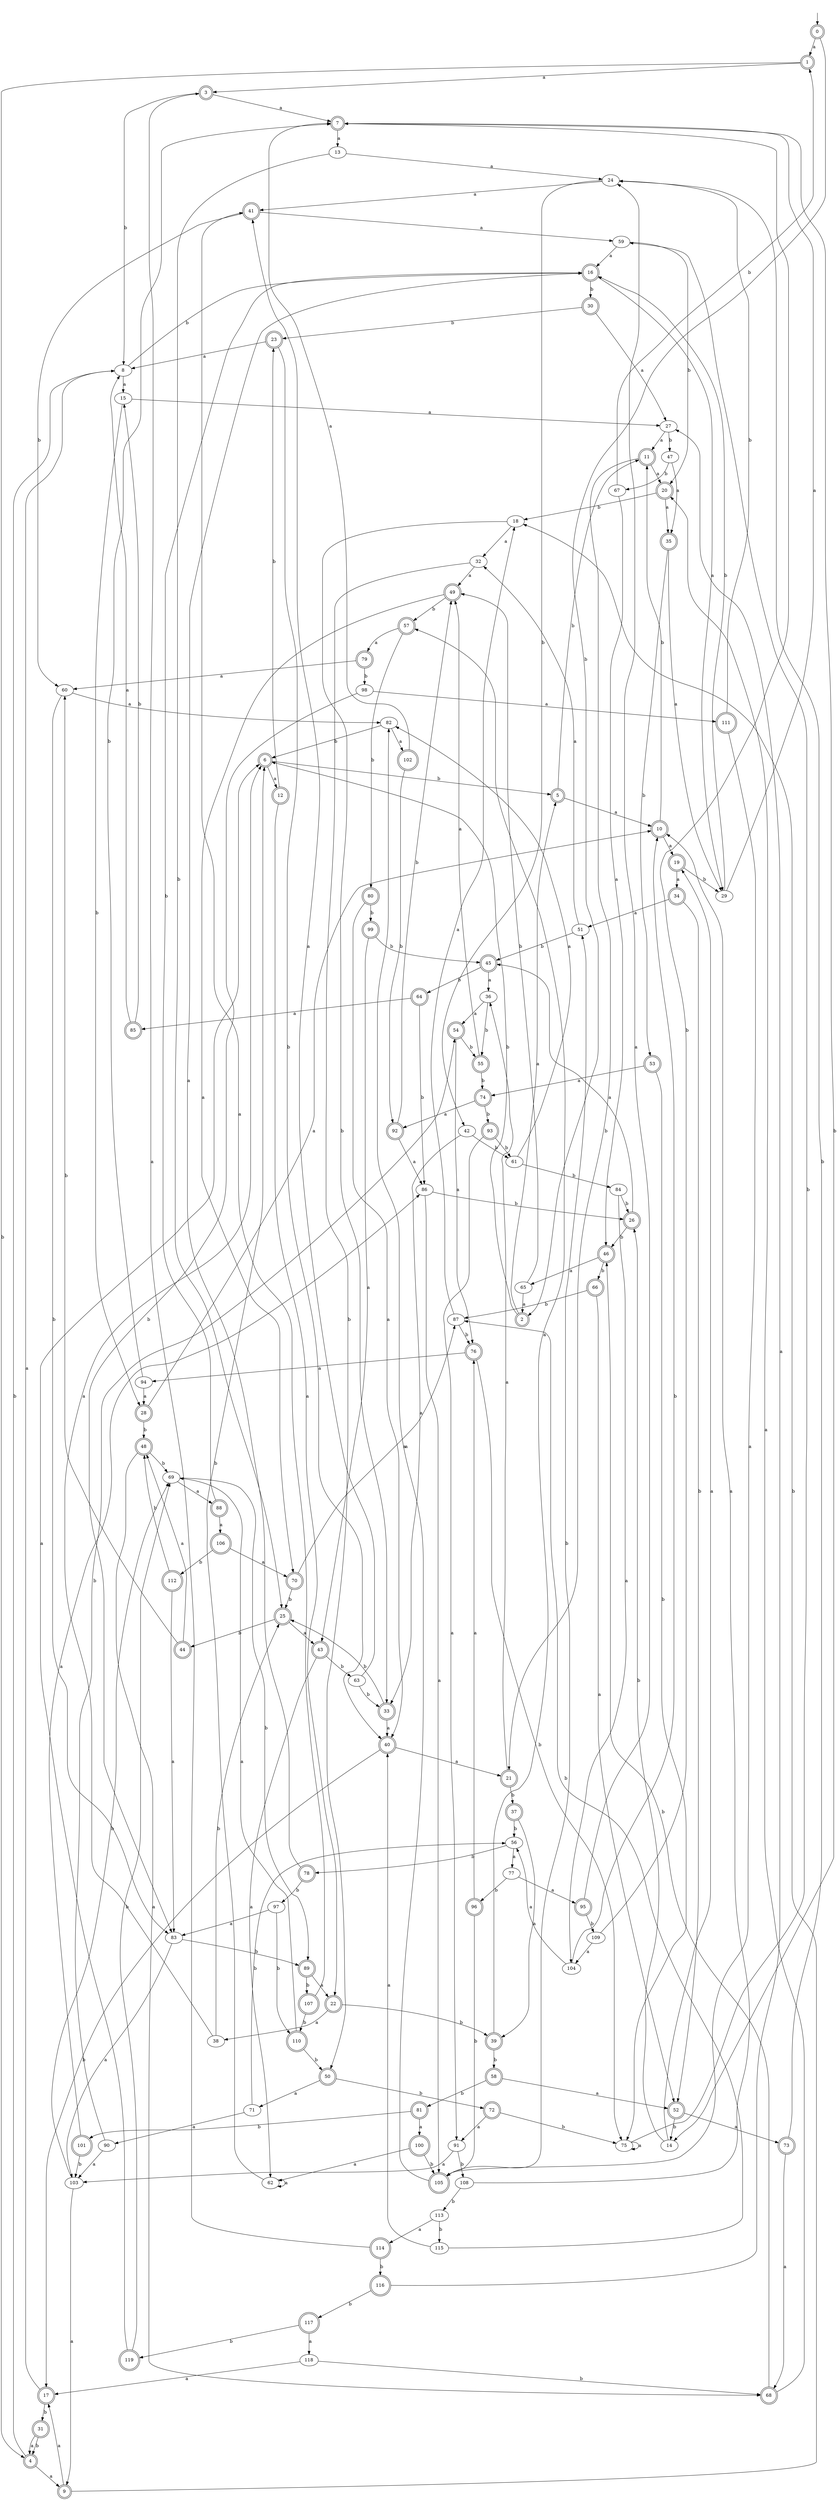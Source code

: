 digraph RandomDFA {
  __start0 [label="", shape=none];
  __start0 -> 0 [label=""];
  0 [shape=circle] [shape=doublecircle]
  0 -> 1 [label="a"]
  0 -> 2 [label="b"]
  1 [shape=doublecircle]
  1 -> 3 [label="a"]
  1 -> 4 [label="b"]
  2 [shape=doublecircle]
  2 -> 5 [label="a"]
  2 -> 6 [label="b"]
  3 [shape=doublecircle]
  3 -> 7 [label="a"]
  3 -> 8 [label="b"]
  4 [shape=doublecircle]
  4 -> 9 [label="a"]
  4 -> 8 [label="b"]
  5 [shape=doublecircle]
  5 -> 10 [label="a"]
  5 -> 11 [label="b"]
  6 [shape=doublecircle]
  6 -> 12 [label="a"]
  6 -> 5 [label="b"]
  7 [shape=doublecircle]
  7 -> 13 [label="a"]
  7 -> 14 [label="b"]
  8
  8 -> 15 [label="a"]
  8 -> 16 [label="b"]
  9 [shape=doublecircle]
  9 -> 17 [label="a"]
  9 -> 18 [label="b"]
  10 [shape=doublecircle]
  10 -> 19 [label="a"]
  10 -> 11 [label="b"]
  11 [shape=doublecircle]
  11 -> 20 [label="a"]
  11 -> 21 [label="b"]
  12 [shape=doublecircle]
  12 -> 22 [label="a"]
  12 -> 23 [label="b"]
  13
  13 -> 24 [label="a"]
  13 -> 25 [label="b"]
  14
  14 -> 19 [label="a"]
  14 -> 26 [label="b"]
  15
  15 -> 27 [label="a"]
  15 -> 28 [label="b"]
  16 [shape=doublecircle]
  16 -> 29 [label="a"]
  16 -> 30 [label="b"]
  17 [shape=doublecircle]
  17 -> 8 [label="a"]
  17 -> 31 [label="b"]
  18
  18 -> 32 [label="a"]
  18 -> 33 [label="b"]
  19 [shape=doublecircle]
  19 -> 34 [label="a"]
  19 -> 29 [label="b"]
  20 [shape=doublecircle]
  20 -> 35 [label="a"]
  20 -> 18 [label="b"]
  21 [shape=doublecircle]
  21 -> 36 [label="a"]
  21 -> 37 [label="b"]
  22 [shape=doublecircle]
  22 -> 38 [label="a"]
  22 -> 39 [label="b"]
  23 [shape=doublecircle]
  23 -> 8 [label="a"]
  23 -> 40 [label="b"]
  24
  24 -> 41 [label="a"]
  24 -> 42 [label="b"]
  25 [shape=doublecircle]
  25 -> 43 [label="a"]
  25 -> 44 [label="b"]
  26 [shape=doublecircle]
  26 -> 45 [label="a"]
  26 -> 46 [label="b"]
  27
  27 -> 11 [label="a"]
  27 -> 47 [label="b"]
  28 [shape=doublecircle]
  28 -> 10 [label="a"]
  28 -> 48 [label="b"]
  29
  29 -> 7 [label="a"]
  29 -> 16 [label="b"]
  30 [shape=doublecircle]
  30 -> 27 [label="a"]
  30 -> 23 [label="b"]
  31 [shape=doublecircle]
  31 -> 4 [label="a"]
  31 -> 4 [label="b"]
  32
  32 -> 49 [label="a"]
  32 -> 50 [label="b"]
  33 [shape=doublecircle]
  33 -> 40 [label="a"]
  33 -> 25 [label="b"]
  34 [shape=doublecircle]
  34 -> 51 [label="a"]
  34 -> 52 [label="b"]
  35 [shape=doublecircle]
  35 -> 29 [label="a"]
  35 -> 53 [label="b"]
  36
  36 -> 54 [label="a"]
  36 -> 55 [label="b"]
  37 [shape=doublecircle]
  37 -> 39 [label="a"]
  37 -> 56 [label="b"]
  38
  38 -> 6 [label="a"]
  38 -> 25 [label="b"]
  39 [shape=doublecircle]
  39 -> 57 [label="a"]
  39 -> 58 [label="b"]
  40 [shape=doublecircle]
  40 -> 21 [label="a"]
  40 -> 17 [label="b"]
  41 [shape=doublecircle]
  41 -> 59 [label="a"]
  41 -> 60 [label="b"]
  42
  42 -> 33 [label="a"]
  42 -> 61 [label="b"]
  43 [shape=doublecircle]
  43 -> 62 [label="a"]
  43 -> 63 [label="b"]
  44 [shape=doublecircle]
  44 -> 48 [label="a"]
  44 -> 60 [label="b"]
  45 [shape=doublecircle]
  45 -> 36 [label="a"]
  45 -> 64 [label="b"]
  46 [shape=doublecircle]
  46 -> 65 [label="a"]
  46 -> 66 [label="b"]
  47
  47 -> 35 [label="a"]
  47 -> 67 [label="b"]
  48 [shape=doublecircle]
  48 -> 68 [label="a"]
  48 -> 69 [label="b"]
  49 [shape=doublecircle]
  49 -> 70 [label="a"]
  49 -> 57 [label="b"]
  50 [shape=doublecircle]
  50 -> 71 [label="a"]
  50 -> 72 [label="b"]
  51
  51 -> 32 [label="a"]
  51 -> 45 [label="b"]
  52 [shape=doublecircle]
  52 -> 73 [label="a"]
  52 -> 14 [label="b"]
  53 [shape=doublecircle]
  53 -> 74 [label="a"]
  53 -> 75 [label="b"]
  54 [shape=doublecircle]
  54 -> 76 [label="a"]
  54 -> 55 [label="b"]
  55 [shape=doublecircle]
  55 -> 49 [label="a"]
  55 -> 74 [label="b"]
  56
  56 -> 77 [label="a"]
  56 -> 78 [label="b"]
  57 [shape=doublecircle]
  57 -> 79 [label="a"]
  57 -> 80 [label="b"]
  58 [shape=doublecircle]
  58 -> 52 [label="a"]
  58 -> 81 [label="b"]
  59
  59 -> 16 [label="a"]
  59 -> 20 [label="b"]
  60
  60 -> 82 [label="a"]
  60 -> 83 [label="b"]
  61
  61 -> 82 [label="a"]
  61 -> 84 [label="b"]
  62
  62 -> 62 [label="a"]
  62 -> 6 [label="b"]
  63
  63 -> 41 [label="a"]
  63 -> 33 [label="b"]
  64 [shape=doublecircle]
  64 -> 85 [label="a"]
  64 -> 86 [label="b"]
  65
  65 -> 2 [label="a"]
  65 -> 49 [label="b"]
  66 [shape=doublecircle]
  66 -> 52 [label="a"]
  66 -> 87 [label="b"]
  67
  67 -> 46 [label="a"]
  67 -> 1 [label="b"]
  68 [shape=doublecircle]
  68 -> 20 [label="a"]
  68 -> 46 [label="b"]
  69
  69 -> 88 [label="a"]
  69 -> 89 [label="b"]
  70 [shape=doublecircle]
  70 -> 87 [label="a"]
  70 -> 25 [label="b"]
  71
  71 -> 90 [label="a"]
  71 -> 56 [label="b"]
  72 [shape=doublecircle]
  72 -> 91 [label="a"]
  72 -> 75 [label="b"]
  73 [shape=doublecircle]
  73 -> 68 [label="a"]
  73 -> 24 [label="b"]
  74 [shape=doublecircle]
  74 -> 92 [label="a"]
  74 -> 93 [label="b"]
  75
  75 -> 75 [label="a"]
  75 -> 59 [label="b"]
  76 [shape=doublecircle]
  76 -> 94 [label="a"]
  76 -> 75 [label="b"]
  77
  77 -> 95 [label="a"]
  77 -> 96 [label="b"]
  78 [shape=doublecircle]
  78 -> 16 [label="a"]
  78 -> 97 [label="b"]
  79 [shape=doublecircle]
  79 -> 60 [label="a"]
  79 -> 98 [label="b"]
  80 [shape=doublecircle]
  80 -> 40 [label="a"]
  80 -> 99 [label="b"]
  81 [shape=doublecircle]
  81 -> 100 [label="a"]
  81 -> 101 [label="b"]
  82
  82 -> 102 [label="a"]
  82 -> 6 [label="b"]
  83
  83 -> 103 [label="a"]
  83 -> 89 [label="b"]
  84
  84 -> 104 [label="a"]
  84 -> 26 [label="b"]
  85 [shape=doublecircle]
  85 -> 8 [label="a"]
  85 -> 15 [label="b"]
  86
  86 -> 105 [label="a"]
  86 -> 26 [label="b"]
  87
  87 -> 18 [label="a"]
  87 -> 76 [label="b"]
  88 [shape=doublecircle]
  88 -> 106 [label="a"]
  88 -> 16 [label="b"]
  89 [shape=doublecircle]
  89 -> 22 [label="a"]
  89 -> 107 [label="b"]
  90
  90 -> 103 [label="a"]
  90 -> 54 [label="b"]
  91
  91 -> 103 [label="a"]
  91 -> 108 [label="b"]
  92 [shape=doublecircle]
  92 -> 86 [label="a"]
  92 -> 49 [label="b"]
  93 [shape=doublecircle]
  93 -> 91 [label="a"]
  93 -> 61 [label="b"]
  94
  94 -> 28 [label="a"]
  94 -> 7 [label="b"]
  95 [shape=doublecircle]
  95 -> 24 [label="a"]
  95 -> 109 [label="b"]
  96 [shape=doublecircle]
  96 -> 76 [label="a"]
  96 -> 105 [label="b"]
  97
  97 -> 83 [label="a"]
  97 -> 110 [label="b"]
  98
  98 -> 111 [label="a"]
  98 -> 83 [label="b"]
  99 [shape=doublecircle]
  99 -> 43 [label="a"]
  99 -> 45 [label="b"]
  100 [shape=doublecircle]
  100 -> 62 [label="a"]
  100 -> 105 [label="b"]
  101 [shape=doublecircle]
  101 -> 86 [label="a"]
  101 -> 103 [label="b"]
  102 [shape=doublecircle]
  102 -> 7 [label="a"]
  102 -> 92 [label="b"]
  103
  103 -> 9 [label="a"]
  103 -> 69 [label="b"]
  104
  104 -> 56 [label="a"]
  104 -> 10 [label="b"]
  105 [shape=doublecircle]
  105 -> 82 [label="a"]
  105 -> 51 [label="b"]
  106 [shape=doublecircle]
  106 -> 70 [label="a"]
  106 -> 112 [label="b"]
  107 [shape=doublecircle]
  107 -> 41 [label="a"]
  107 -> 110 [label="b"]
  108
  108 -> 10 [label="a"]
  108 -> 113 [label="b"]
  109
  109 -> 104 [label="a"]
  109 -> 7 [label="b"]
  110 [shape=doublecircle]
  110 -> 69 [label="a"]
  110 -> 50 [label="b"]
  111 [shape=doublecircle]
  111 -> 105 [label="a"]
  111 -> 24 [label="b"]
  112 [shape=doublecircle]
  112 -> 83 [label="a"]
  112 -> 48 [label="b"]
  113
  113 -> 114 [label="a"]
  113 -> 115 [label="b"]
  114 [shape=doublecircle]
  114 -> 3 [label="a"]
  114 -> 116 [label="b"]
  115
  115 -> 40 [label="a"]
  115 -> 87 [label="b"]
  116 [shape=doublecircle]
  116 -> 27 [label="a"]
  116 -> 117 [label="b"]
  117 [shape=doublecircle]
  117 -> 118 [label="a"]
  117 -> 119 [label="b"]
  118
  118 -> 17 [label="a"]
  118 -> 68 [label="b"]
  119 [shape=doublecircle]
  119 -> 6 [label="a"]
  119 -> 69 [label="b"]
}
